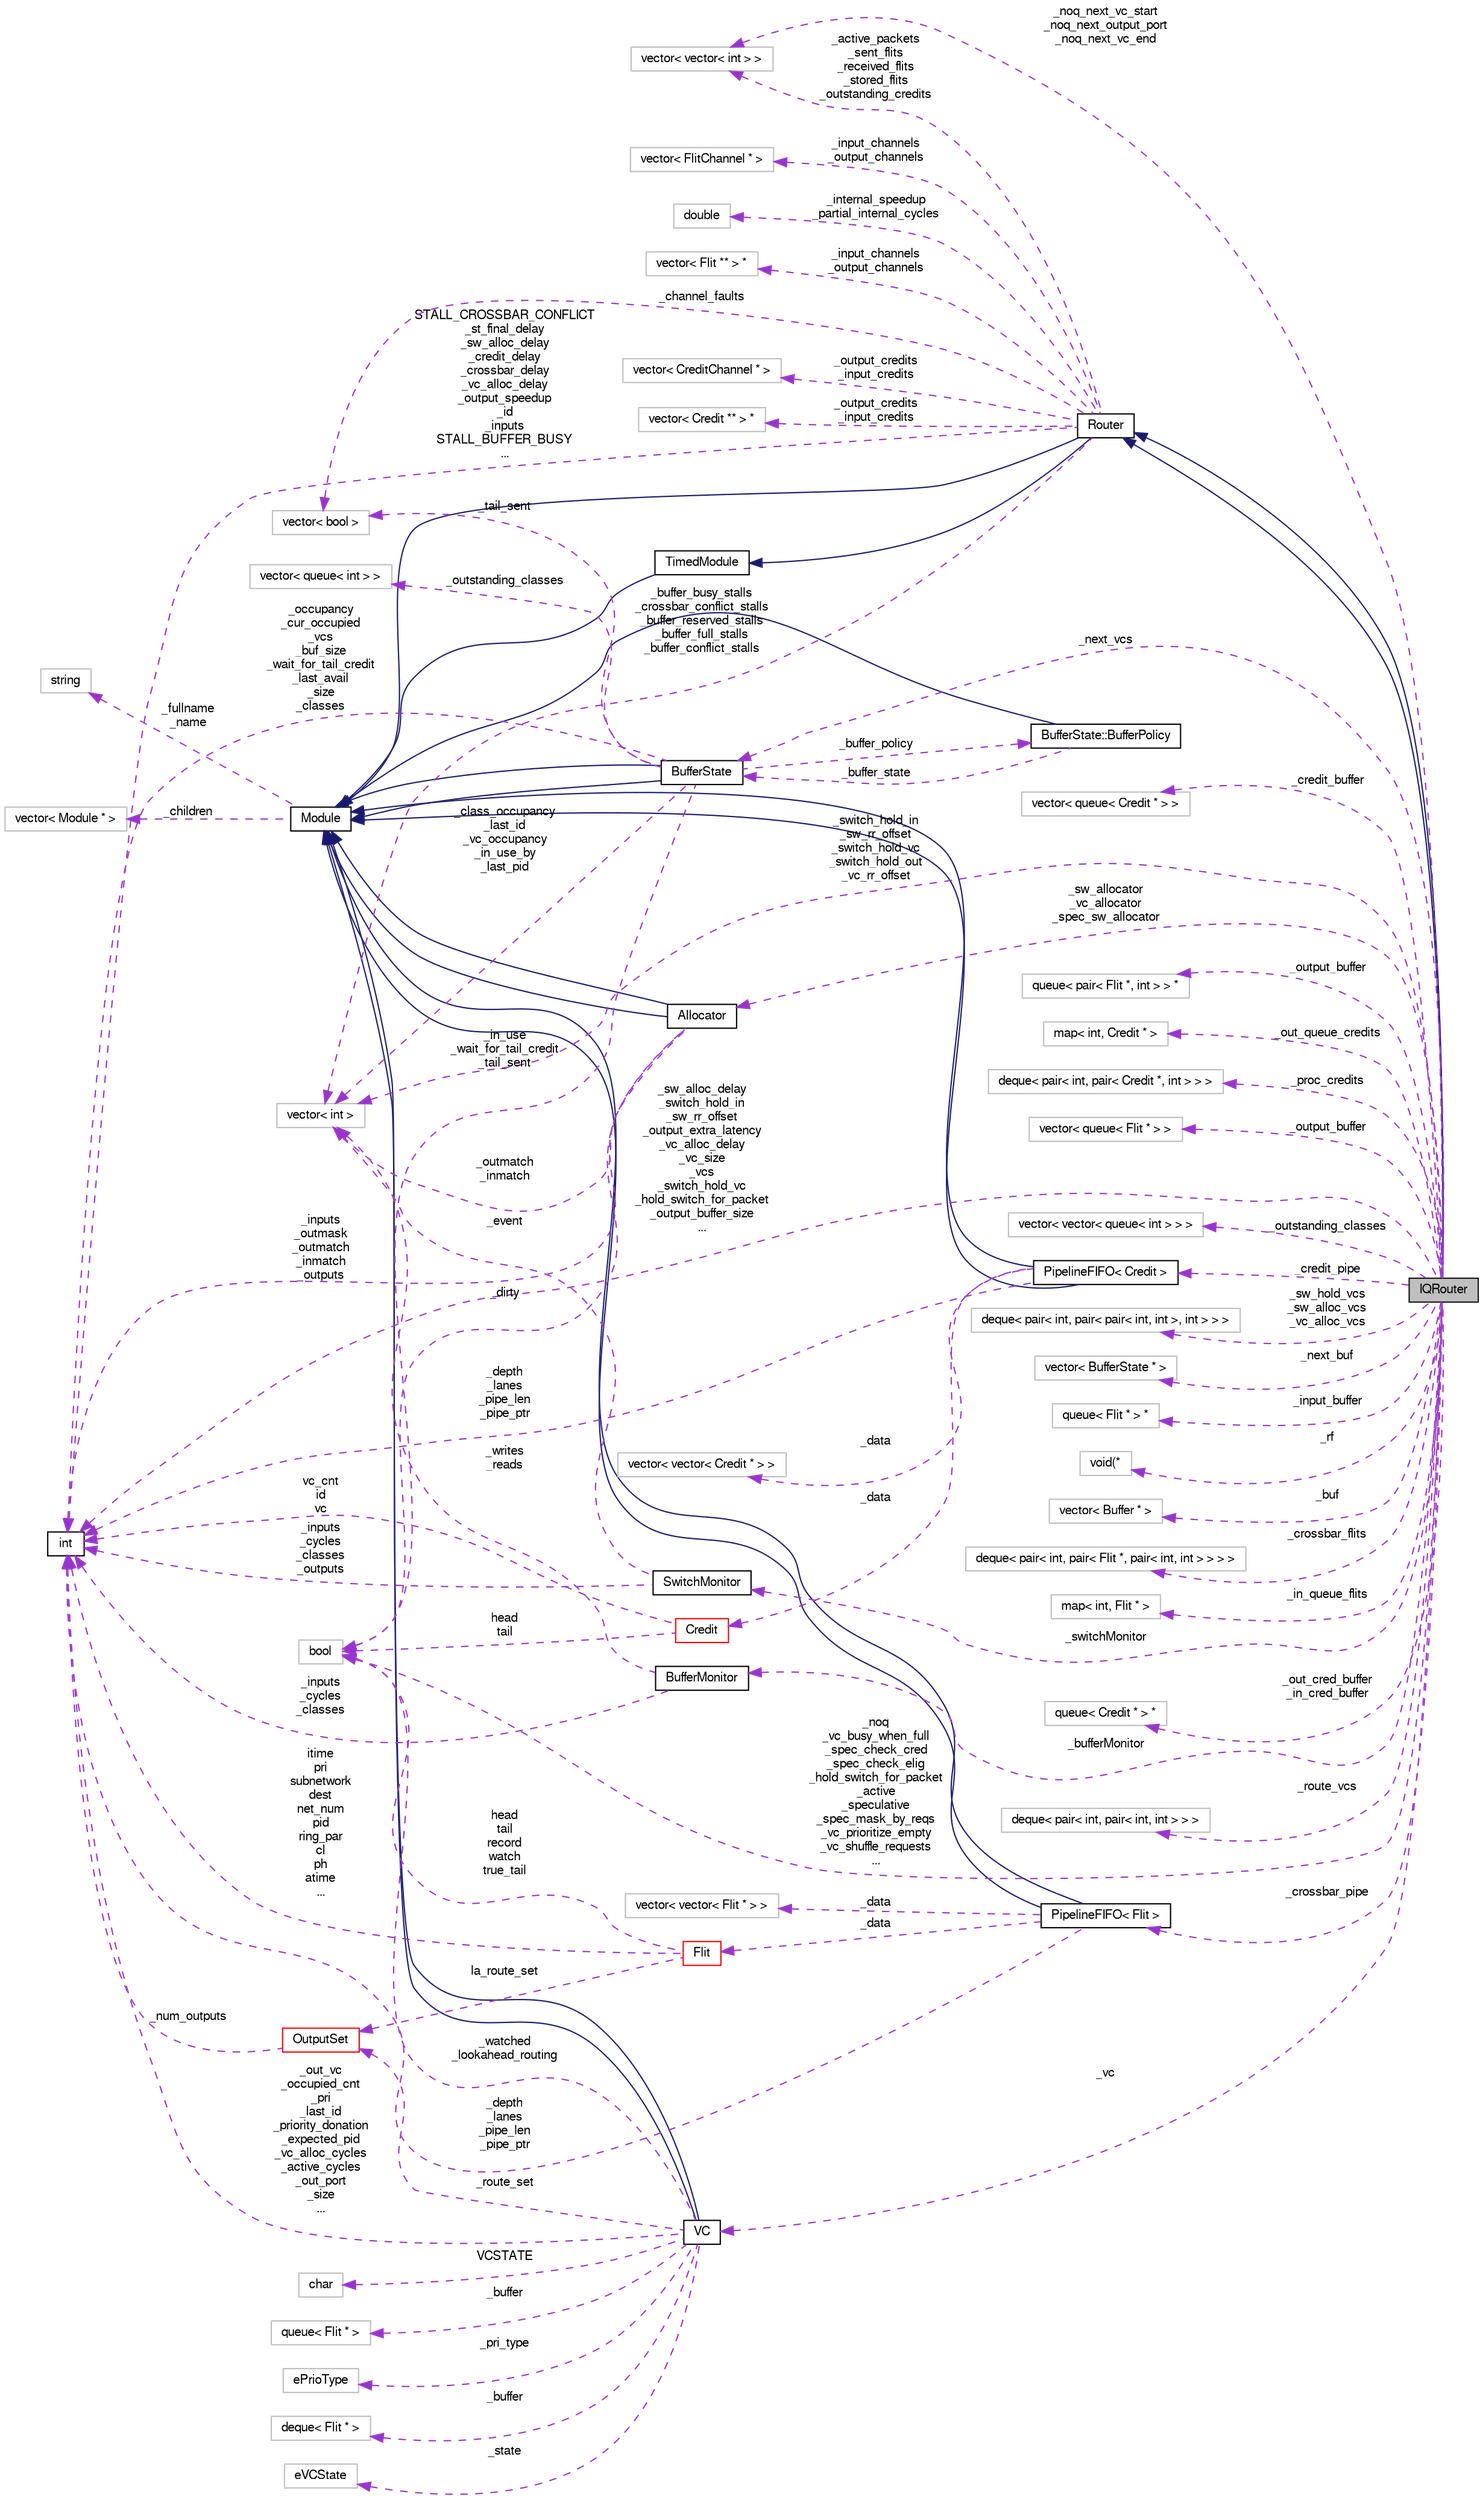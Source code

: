digraph G
{
  bgcolor="transparent";
  edge [fontname="FreeSans",fontsize="10",labelfontname="FreeSans",labelfontsize="10"];
  node [fontname="FreeSans",fontsize="10",shape=record];
  rankdir=LR;
  Node1 [label="IQRouter",height=0.2,width=0.4,color="black", fillcolor="grey75", style="filled" fontcolor="black"];
  Node2 -> Node1 [dir=back,color="midnightblue",fontsize="10",style="solid",fontname="FreeSans"];
  Node2 [label="Router",height=0.2,width=0.4,color="black",URL="$classRouter.html"];
  Node3 -> Node2 [dir=back,color="midnightblue",fontsize="10",style="solid",fontname="FreeSans"];
  Node3 [label="TimedModule",height=0.2,width=0.4,color="black",URL="$classTimedModule.html"];
  Node4 -> Node3 [dir=back,color="midnightblue",fontsize="10",style="solid",fontname="FreeSans"];
  Node4 [label="Module",height=0.2,width=0.4,color="black",URL="$classModule.html"];
  Node5 -> Node4 [dir=back,color="darkorchid3",fontsize="10",style="dashed",label="_fullname\n_name",fontname="FreeSans"];
  Node5 [label="string",height=0.2,width=0.4,color="grey75"];
  Node6 -> Node4 [dir=back,color="darkorchid3",fontsize="10",style="dashed",label="_children",fontname="FreeSans"];
  Node6 [label="vector\< Module * \>",height=0.2,width=0.4,color="grey75"];
  Node4 -> Node2 [dir=back,color="midnightblue",fontsize="10",style="solid",fontname="FreeSans"];
  Node7 -> Node2 [dir=back,color="darkorchid3",fontsize="10",style="dashed",label="_active_packets\n_sent_flits\n_received_flits\n_stored_flits\n_outstanding_credits",fontname="FreeSans"];
  Node7 [label="vector\< vector\< int \> \>",height=0.2,width=0.4,color="grey75"];
  Node8 -> Node2 [dir=back,color="darkorchid3",fontsize="10",style="dashed",label="_input_channels\n_output_channels",fontname="FreeSans"];
  Node8 [label="vector\< FlitChannel * \>",height=0.2,width=0.4,color="grey75"];
  Node9 -> Node2 [dir=back,color="darkorchid3",fontsize="10",style="dashed",label="_internal_speedup\n_partial_internal_cycles",fontname="FreeSans"];
  Node9 [label="double",height=0.2,width=0.4,color="grey75"];
  Node10 -> Node2 [dir=back,color="darkorchid3",fontsize="10",style="dashed",label="_input_channels\n_output_channels",fontname="FreeSans"];
  Node10 [label="vector\< Flit ** \> *",height=0.2,width=0.4,color="grey75"];
  Node11 -> Node2 [dir=back,color="darkorchid3",fontsize="10",style="dashed",label="STALL_CROSSBAR_CONFLICT\n_st_final_delay\n_sw_alloc_delay\n_credit_delay\n_crossbar_delay\n_vc_alloc_delay\n_output_speedup\n_id\n_inputs\nSTALL_BUFFER_BUSY\n...",fontname="FreeSans"];
  Node11 [label="int",height=0.2,width=0.4,color="black",URL="$classint.html"];
  Node12 -> Node2 [dir=back,color="darkorchid3",fontsize="10",style="dashed",label="_buffer_busy_stalls\n_crossbar_conflict_stalls\n_buffer_reserved_stalls\n_buffer_full_stalls\n_buffer_conflict_stalls",fontname="FreeSans"];
  Node12 [label="vector\< int \>",height=0.2,width=0.4,color="grey75"];
  Node13 -> Node2 [dir=back,color="darkorchid3",fontsize="10",style="dashed",label="_output_credits\n_input_credits",fontname="FreeSans"];
  Node13 [label="vector\< CreditChannel * \>",height=0.2,width=0.4,color="grey75"];
  Node14 -> Node2 [dir=back,color="darkorchid3",fontsize="10",style="dashed",label="_output_credits\n_input_credits",fontname="FreeSans"];
  Node14 [label="vector\< Credit ** \> *",height=0.2,width=0.4,color="grey75"];
  Node15 -> Node2 [dir=back,color="darkorchid3",fontsize="10",style="dashed",label="_channel_faults",fontname="FreeSans"];
  Node15 [label="vector\< bool \>",height=0.2,width=0.4,color="grey75"];
  Node2 -> Node1 [dir=back,color="midnightblue",fontsize="10",style="solid",fontname="FreeSans"];
  Node7 -> Node1 [dir=back,color="darkorchid3",fontsize="10",style="dashed",label="_noq_next_vc_start\n_noq_next_output_port\n_noq_next_vc_end",fontname="FreeSans"];
  Node16 -> Node1 [dir=back,color="darkorchid3",fontsize="10",style="dashed",label="_credit_buffer",fontname="FreeSans"];
  Node16 [label="vector\< queue\< Credit * \> \>",height=0.2,width=0.4,color="grey75"];
  Node17 -> Node1 [dir=back,color="darkorchid3",fontsize="10",style="dashed",label="_credit_pipe",fontname="FreeSans"];
  Node17 [label="PipelineFIFO\< Credit \>",height=0.2,width=0.4,color="black",URL="$classPipelineFIFO.html"];
  Node4 -> Node17 [dir=back,color="midnightblue",fontsize="10",style="solid",fontname="FreeSans"];
  Node4 -> Node17 [dir=back,color="midnightblue",fontsize="10",style="solid",fontname="FreeSans"];
  Node18 -> Node17 [dir=back,color="darkorchid3",fontsize="10",style="dashed",label="_data",fontname="FreeSans"];
  Node18 [label="vector\< vector\< Credit * \> \>",height=0.2,width=0.4,color="grey75"];
  Node19 -> Node17 [dir=back,color="darkorchid3",fontsize="10",style="dashed",label="_data",fontname="FreeSans"];
  Node19 [label="Credit",height=0.2,width=0.4,color="red",URL="$classCredit.html"];
  Node11 -> Node19 [dir=back,color="darkorchid3",fontsize="10",style="dashed",label="vc_cnt\nid\nvc",fontname="FreeSans"];
  Node20 -> Node19 [dir=back,color="darkorchid3",fontsize="10",style="dashed",label="head\ntail",fontname="FreeSans"];
  Node20 [label="bool",height=0.2,width=0.4,color="grey75"];
  Node11 -> Node17 [dir=back,color="darkorchid3",fontsize="10",style="dashed",label="_depth\n_lanes\n_pipe_len\n_pipe_ptr",fontname="FreeSans"];
  Node21 -> Node1 [dir=back,color="darkorchid3",fontsize="10",style="dashed",label="_output_buffer",fontname="FreeSans"];
  Node21 [label="queue\< pair\< Flit *, int \> \> *",height=0.2,width=0.4,color="grey75"];
  Node22 -> Node1 [dir=back,color="darkorchid3",fontsize="10",style="dashed",label="_out_queue_credits",fontname="FreeSans"];
  Node22 [label="map\< int, Credit * \>",height=0.2,width=0.4,color="grey75"];
  Node23 -> Node1 [dir=back,color="darkorchid3",fontsize="10",style="dashed",label="_proc_credits",fontname="FreeSans"];
  Node23 [label="deque\< pair\< int, pair\< Credit *, int \> \> \>",height=0.2,width=0.4,color="grey75"];
  Node24 -> Node1 [dir=back,color="darkorchid3",fontsize="10",style="dashed",label="_output_buffer",fontname="FreeSans"];
  Node24 [label="vector\< queue\< Flit * \> \>",height=0.2,width=0.4,color="grey75"];
  Node25 -> Node1 [dir=back,color="darkorchid3",fontsize="10",style="dashed",label="_switchMonitor",fontname="FreeSans"];
  Node25 [label="SwitchMonitor",height=0.2,width=0.4,color="black",URL="$classSwitchMonitor.html"];
  Node12 -> Node25 [dir=back,color="darkorchid3",fontsize="10",style="dashed",label="_event",fontname="FreeSans"];
  Node11 -> Node25 [dir=back,color="darkorchid3",fontsize="10",style="dashed",label="_inputs\n_cycles\n_classes\n_outputs",fontname="FreeSans"];
  Node26 -> Node1 [dir=back,color="darkorchid3",fontsize="10",style="dashed",label="_outstanding_classes",fontname="FreeSans"];
  Node26 [label="vector\< vector\< queue\< int \> \> \>",height=0.2,width=0.4,color="grey75"];
  Node27 -> Node1 [dir=back,color="darkorchid3",fontsize="10",style="dashed",label="_crossbar_pipe",fontname="FreeSans"];
  Node27 [label="PipelineFIFO\< Flit \>",height=0.2,width=0.4,color="black",URL="$classPipelineFIFO.html"];
  Node4 -> Node27 [dir=back,color="midnightblue",fontsize="10",style="solid",fontname="FreeSans"];
  Node4 -> Node27 [dir=back,color="midnightblue",fontsize="10",style="solid",fontname="FreeSans"];
  Node11 -> Node27 [dir=back,color="darkorchid3",fontsize="10",style="dashed",label="_depth\n_lanes\n_pipe_len\n_pipe_ptr",fontname="FreeSans"];
  Node28 -> Node27 [dir=back,color="darkorchid3",fontsize="10",style="dashed",label="_data",fontname="FreeSans"];
  Node28 [label="vector\< vector\< Flit * \> \>",height=0.2,width=0.4,color="grey75"];
  Node29 -> Node27 [dir=back,color="darkorchid3",fontsize="10",style="dashed",label="_data",fontname="FreeSans"];
  Node29 [label="Flit",height=0.2,width=0.4,color="red",URL="$structFlit.html"];
  Node30 -> Node29 [dir=back,color="darkorchid3",fontsize="10",style="dashed",label="la_route_set",fontname="FreeSans"];
  Node30 [label="OutputSet",height=0.2,width=0.4,color="red",URL="$classOutputSet.html"];
  Node11 -> Node30 [dir=back,color="darkorchid3",fontsize="10",style="dashed",label="_num_outputs",fontname="FreeSans"];
  Node11 -> Node29 [dir=back,color="darkorchid3",fontsize="10",style="dashed",label="itime\npri\nsubnetwork\ndest\nnet_num\npid\nring_par\ncl\nph\natime\n...",fontname="FreeSans"];
  Node20 -> Node29 [dir=back,color="darkorchid3",fontsize="10",style="dashed",label="head\ntail\nrecord\nwatch\ntrue_tail",fontname="FreeSans"];
  Node31 -> Node1 [dir=back,color="darkorchid3",fontsize="10",style="dashed",label="_sw_hold_vcs\n_sw_alloc_vcs\n_vc_alloc_vcs",fontname="FreeSans"];
  Node31 [label="deque\< pair\< int, pair\< pair\< int, int \>, int \> \> \>",height=0.2,width=0.4,color="grey75"];
  Node32 -> Node1 [dir=back,color="darkorchid3",fontsize="10",style="dashed",label="_next_buf",fontname="FreeSans"];
  Node32 [label="vector\< BufferState * \>",height=0.2,width=0.4,color="grey75"];
  Node33 -> Node1 [dir=back,color="darkorchid3",fontsize="10",style="dashed",label="_input_buffer",fontname="FreeSans"];
  Node33 [label="queue\< Flit * \> *",height=0.2,width=0.4,color="grey75"];
  Node34 -> Node1 [dir=back,color="darkorchid3",fontsize="10",style="dashed",label="_rf",fontname="FreeSans"];
  Node34 [label="void(*",height=0.2,width=0.4,color="grey75"];
  Node12 -> Node1 [dir=back,color="darkorchid3",fontsize="10",style="dashed",label="_switch_hold_in\n_sw_rr_offset\n_switch_hold_vc\n_switch_hold_out\n_vc_rr_offset",fontname="FreeSans"];
  Node11 -> Node1 [dir=back,color="darkorchid3",fontsize="10",style="dashed",label="_sw_alloc_delay\n_switch_hold_in\n_sw_rr_offset\n_output_extra_latency\n_vc_alloc_delay\n_vc_size\n_vcs\n_switch_hold_vc\n_hold_switch_for_packet\n_output_buffer_size\n...",fontname="FreeSans"];
  Node35 -> Node1 [dir=back,color="darkorchid3",fontsize="10",style="dashed",label="_buf",fontname="FreeSans"];
  Node35 [label="vector\< Buffer * \>",height=0.2,width=0.4,color="grey75"];
  Node36 -> Node1 [dir=back,color="darkorchid3",fontsize="10",style="dashed",label="_crossbar_flits",fontname="FreeSans"];
  Node36 [label="deque\< pair\< int, pair\< Flit *, pair\< int, int \> \> \> \>",height=0.2,width=0.4,color="grey75"];
  Node20 -> Node1 [dir=back,color="darkorchid3",fontsize="10",style="dashed",label="_noq\n_vc_busy_when_full\n_spec_check_cred\n_spec_check_elig\n_hold_switch_for_packet\n_active\n_speculative\n_spec_mask_by_reqs\n_vc_prioritize_empty\n_vc_shuffle_requests\n...",fontname="FreeSans"];
  Node37 -> Node1 [dir=back,color="darkorchid3",fontsize="10",style="dashed",label="_in_queue_flits",fontname="FreeSans"];
  Node37 [label="map\< int, Flit * \>",height=0.2,width=0.4,color="grey75"];
  Node38 -> Node1 [dir=back,color="darkorchid3",fontsize="10",style="dashed",label="_sw_allocator\n_vc_allocator\n_spec_sw_allocator",fontname="FreeSans"];
  Node38 [label="Allocator",height=0.2,width=0.4,color="black",URL="$classAllocator.html"];
  Node4 -> Node38 [dir=back,color="midnightblue",fontsize="10",style="solid",fontname="FreeSans"];
  Node4 -> Node38 [dir=back,color="midnightblue",fontsize="10",style="solid",fontname="FreeSans"];
  Node11 -> Node38 [dir=back,color="darkorchid3",fontsize="10",style="dashed",label="_inputs\n_outmask\n_outmatch\n_inmatch\n_outputs",fontname="FreeSans"];
  Node20 -> Node38 [dir=back,color="darkorchid3",fontsize="10",style="dashed",label="_dirty",fontname="FreeSans"];
  Node12 -> Node38 [dir=back,color="darkorchid3",fontsize="10",style="dashed",label="_outmatch\n_inmatch",fontname="FreeSans"];
  Node39 -> Node1 [dir=back,color="darkorchid3",fontsize="10",style="dashed",label="_out_cred_buffer\n_in_cred_buffer",fontname="FreeSans"];
  Node39 [label="queue\< Credit * \> *",height=0.2,width=0.4,color="grey75"];
  Node40 -> Node1 [dir=back,color="darkorchid3",fontsize="10",style="dashed",label="_bufferMonitor",fontname="FreeSans"];
  Node40 [label="BufferMonitor",height=0.2,width=0.4,color="black",URL="$classBufferMonitor.html"];
  Node12 -> Node40 [dir=back,color="darkorchid3",fontsize="10",style="dashed",label="_writes\n_reads",fontname="FreeSans"];
  Node11 -> Node40 [dir=back,color="darkorchid3",fontsize="10",style="dashed",label="_inputs\n_cycles\n_classes",fontname="FreeSans"];
  Node41 -> Node1 [dir=back,color="darkorchid3",fontsize="10",style="dashed",label="_route_vcs",fontname="FreeSans"];
  Node41 [label="deque\< pair\< int, pair\< int, int \> \> \>",height=0.2,width=0.4,color="grey75"];
  Node42 -> Node1 [dir=back,color="darkorchid3",fontsize="10",style="dashed",label="_next_vcs",fontname="FreeSans"];
  Node42 [label="BufferState",height=0.2,width=0.4,color="black",URL="$classBufferState.html"];
  Node4 -> Node42 [dir=back,color="midnightblue",fontsize="10",style="solid",fontname="FreeSans"];
  Node4 -> Node42 [dir=back,color="midnightblue",fontsize="10",style="solid",fontname="FreeSans"];
  Node43 -> Node42 [dir=back,color="darkorchid3",fontsize="10",style="dashed",label="_outstanding_classes",fontname="FreeSans"];
  Node43 [label="vector\< queue\< int \> \>",height=0.2,width=0.4,color="grey75"];
  Node44 -> Node42 [dir=back,color="darkorchid3",fontsize="10",style="dashed",label="_buffer_policy",fontname="FreeSans"];
  Node44 [label="BufferState::BufferPolicy",height=0.2,width=0.4,color="black",URL="$classBufferState_1_1BufferPolicy.html"];
  Node4 -> Node44 [dir=back,color="midnightblue",fontsize="10",style="solid",fontname="FreeSans"];
  Node42 -> Node44 [dir=back,color="darkorchid3",fontsize="10",style="dashed",label="_buffer_state",fontname="FreeSans"];
  Node11 -> Node42 [dir=back,color="darkorchid3",fontsize="10",style="dashed",label="_occupancy\n_cur_occupied\n_vcs\n_buf_size\n_wait_for_tail_credit\n_last_avail\n_size\n_classes",fontname="FreeSans"];
  Node20 -> Node42 [dir=back,color="darkorchid3",fontsize="10",style="dashed",label="_in_use\n_wait_for_tail_credit\n_tail_sent",fontname="FreeSans"];
  Node12 -> Node42 [dir=back,color="darkorchid3",fontsize="10",style="dashed",label="_class_occupancy\n_last_id\n_vc_occupancy\n_in_use_by\n_last_pid",fontname="FreeSans"];
  Node15 -> Node42 [dir=back,color="darkorchid3",fontsize="10",style="dashed",label="_tail_sent",fontname="FreeSans"];
  Node45 -> Node1 [dir=back,color="darkorchid3",fontsize="10",style="dashed",label="_vc",fontname="FreeSans"];
  Node45 [label="VC",height=0.2,width=0.4,color="black",URL="$classVC.html"];
  Node4 -> Node45 [dir=back,color="midnightblue",fontsize="10",style="solid",fontname="FreeSans"];
  Node4 -> Node45 [dir=back,color="midnightblue",fontsize="10",style="solid",fontname="FreeSans"];
  Node46 -> Node45 [dir=back,color="darkorchid3",fontsize="10",style="dashed",label="_buffer",fontname="FreeSans"];
  Node46 [label="deque\< Flit * \>",height=0.2,width=0.4,color="grey75"];
  Node47 -> Node45 [dir=back,color="darkorchid3",fontsize="10",style="dashed",label="_state",fontname="FreeSans"];
  Node47 [label="eVCState",height=0.2,width=0.4,color="grey75"];
  Node48 -> Node45 [dir=back,color="darkorchid3",fontsize="10",style="dashed",label="VCSTATE",fontname="FreeSans"];
  Node48 [label="char",height=0.2,width=0.4,color="grey75"];
  Node30 -> Node45 [dir=back,color="darkorchid3",fontsize="10",style="dashed",label="_route_set",fontname="FreeSans"];
  Node11 -> Node45 [dir=back,color="darkorchid3",fontsize="10",style="dashed",label="_out_vc\n_occupied_cnt\n_pri\n_last_id\n_priority_donation\n_expected_pid\n_vc_alloc_cycles\n_active_cycles\n_out_port\n_size\n...",fontname="FreeSans"];
  Node20 -> Node45 [dir=back,color="darkorchid3",fontsize="10",style="dashed",label="_watched\n_lookahead_routing",fontname="FreeSans"];
  Node49 -> Node45 [dir=back,color="darkorchid3",fontsize="10",style="dashed",label="_buffer",fontname="FreeSans"];
  Node49 [label="queue\< Flit * \>",height=0.2,width=0.4,color="grey75"];
  Node50 -> Node45 [dir=back,color="darkorchid3",fontsize="10",style="dashed",label="_pri_type",fontname="FreeSans"];
  Node50 [label="ePrioType",height=0.2,width=0.4,color="grey75"];
}
